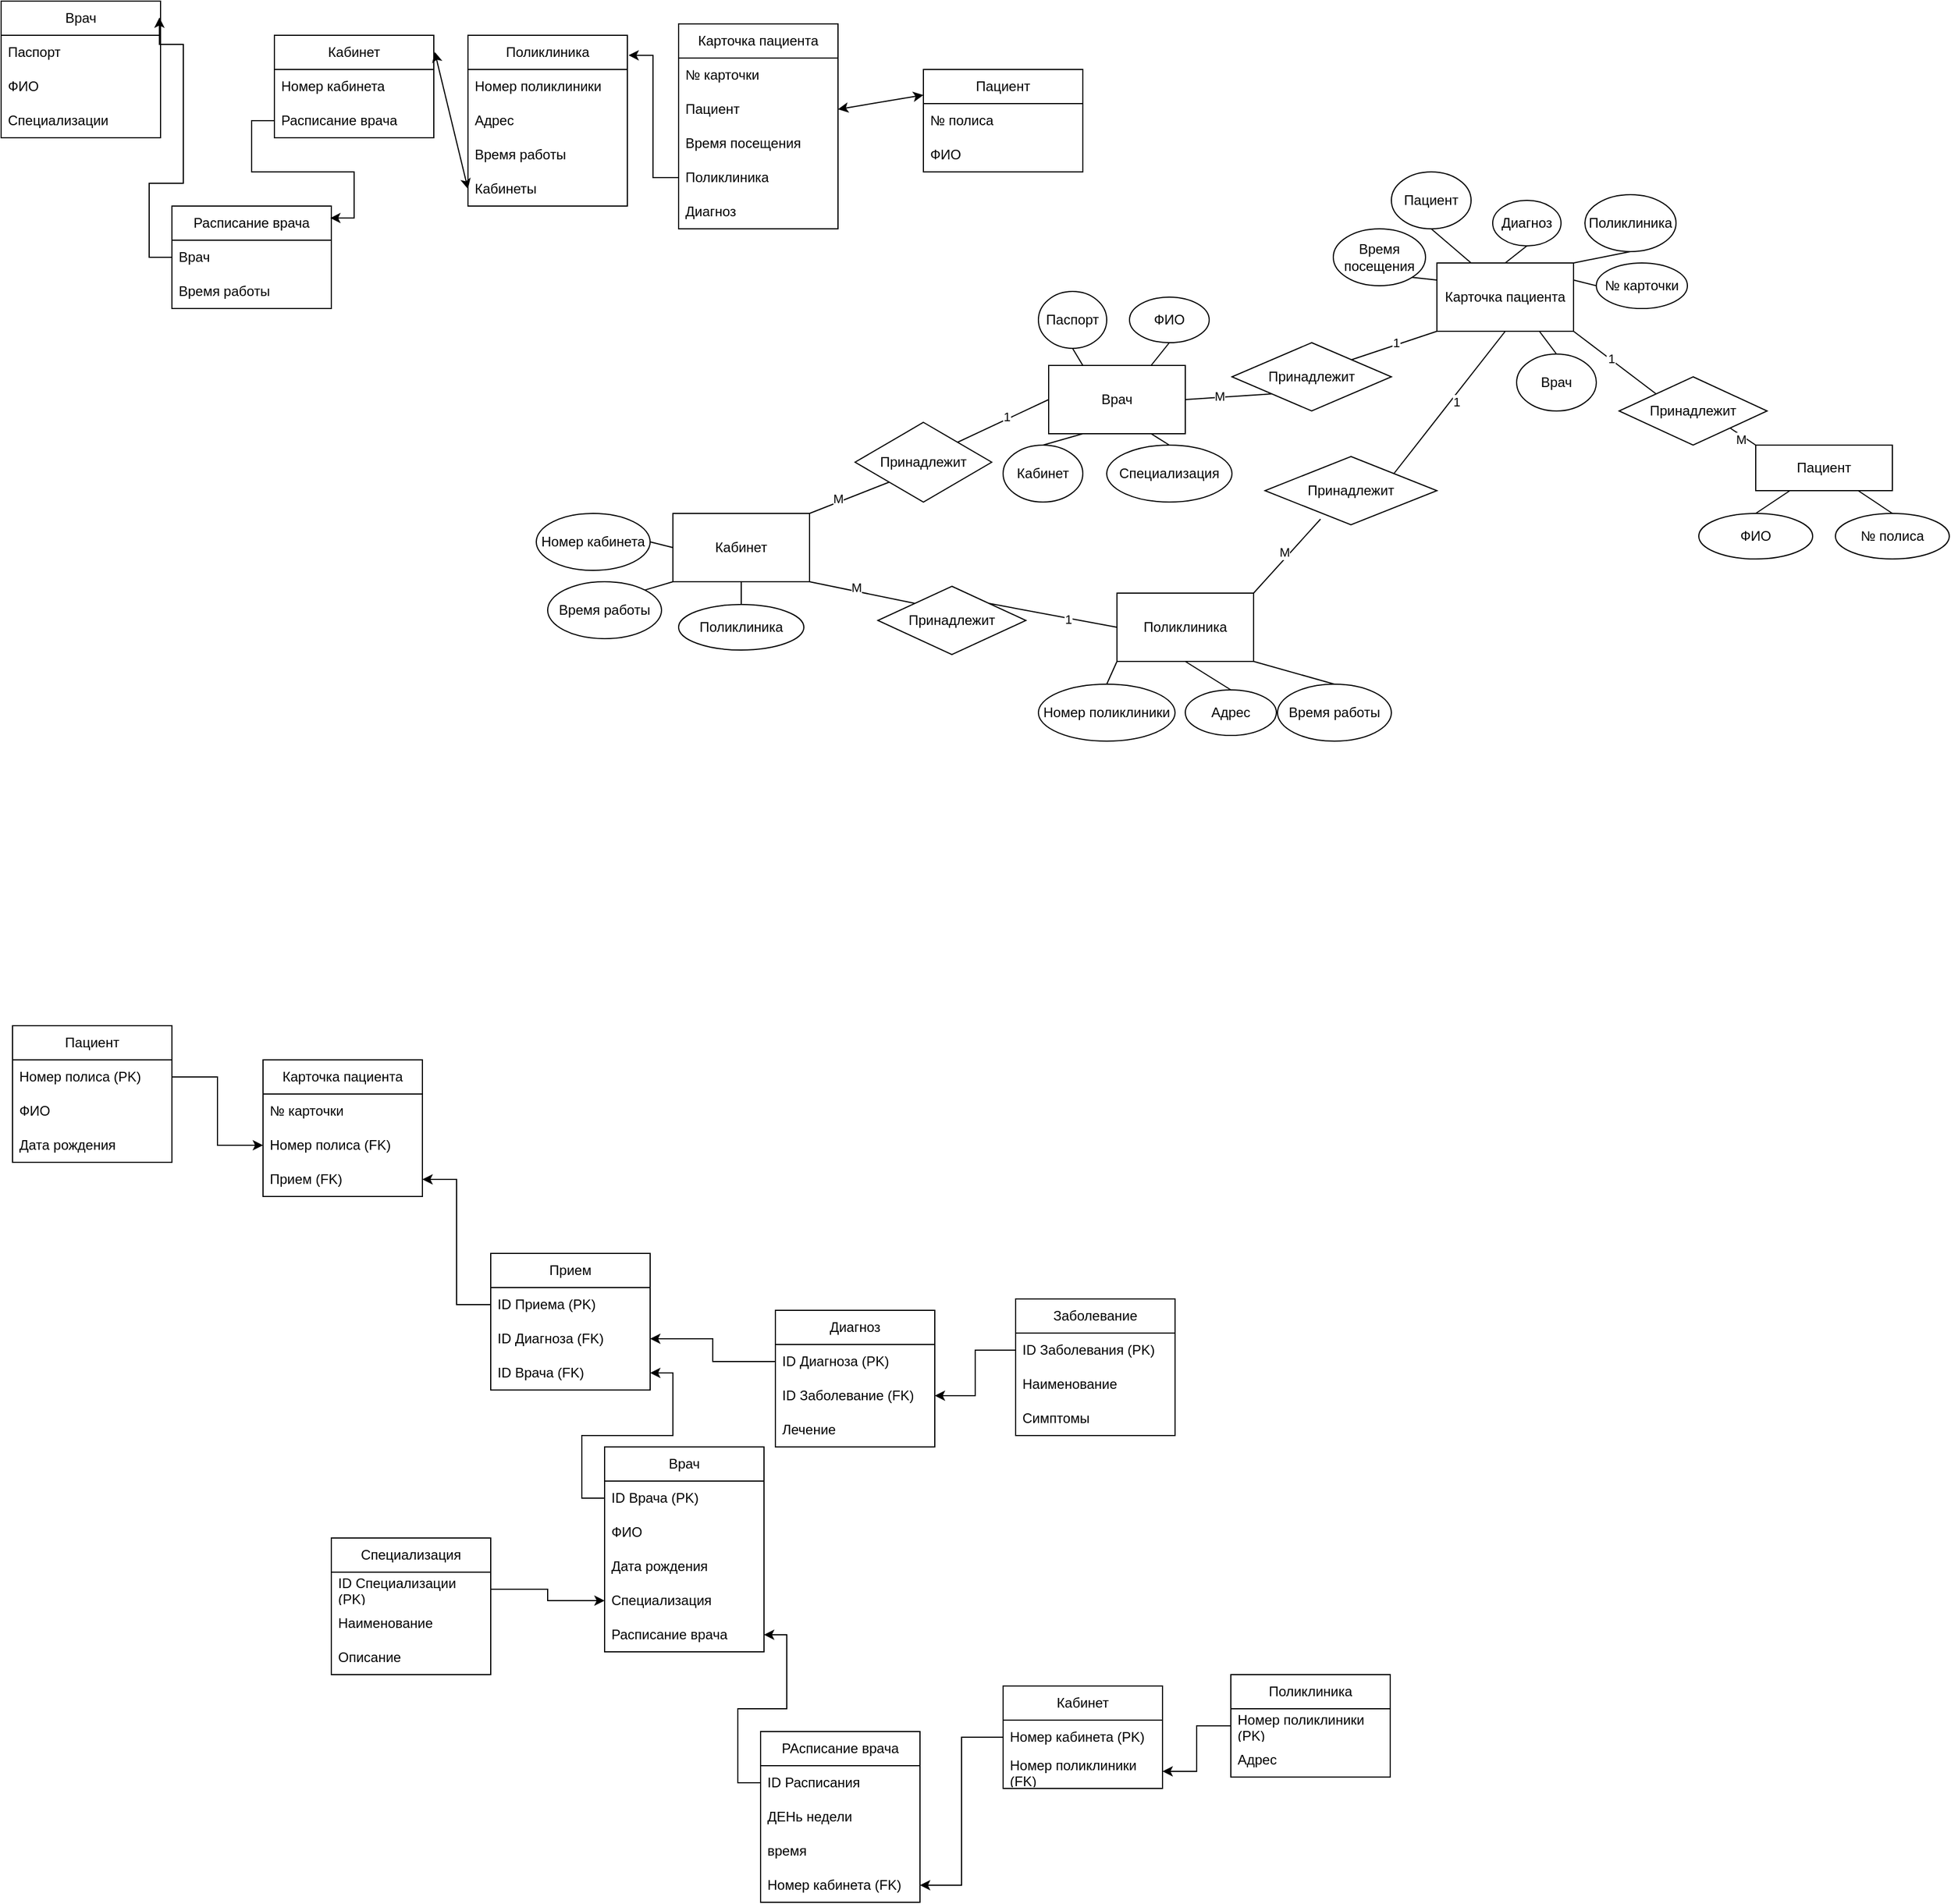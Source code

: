 <mxfile version="24.7.17">
  <diagram id="C5RBs43oDa-KdzZeNtuy" name="Page-1">
    <mxGraphModel dx="1720" dy="839" grid="1" gridSize="10" guides="1" tooltips="1" connect="1" arrows="1" fold="1" page="1" pageScale="1" pageWidth="827" pageHeight="1169" math="0" shadow="0">
      <root>
        <mxCell id="WIyWlLk6GJQsqaUBKTNV-0" />
        <mxCell id="WIyWlLk6GJQsqaUBKTNV-1" parent="WIyWlLk6GJQsqaUBKTNV-0" />
        <mxCell id="Oz2mtRvvrv4lFdwZd-dB-0" value="Поликлиника" style="swimlane;fontStyle=0;childLayout=stackLayout;horizontal=1;startSize=30;horizontalStack=0;resizeParent=1;resizeParentMax=0;resizeLast=0;collapsible=1;marginBottom=0;whiteSpace=wrap;html=1;" parent="WIyWlLk6GJQsqaUBKTNV-1" vertex="1">
          <mxGeometry x="430" y="40" width="140" height="150" as="geometry" />
        </mxCell>
        <mxCell id="Oz2mtRvvrv4lFdwZd-dB-1" value="Номер поликлиники" style="text;strokeColor=none;fillColor=none;align=left;verticalAlign=middle;spacingLeft=4;spacingRight=4;overflow=hidden;points=[[0,0.5],[1,0.5]];portConstraint=eastwest;rotatable=0;whiteSpace=wrap;html=1;" parent="Oz2mtRvvrv4lFdwZd-dB-0" vertex="1">
          <mxGeometry y="30" width="140" height="30" as="geometry" />
        </mxCell>
        <mxCell id="Oz2mtRvvrv4lFdwZd-dB-2" value="Адрес" style="text;strokeColor=none;fillColor=none;align=left;verticalAlign=middle;spacingLeft=4;spacingRight=4;overflow=hidden;points=[[0,0.5],[1,0.5]];portConstraint=eastwest;rotatable=0;whiteSpace=wrap;html=1;" parent="Oz2mtRvvrv4lFdwZd-dB-0" vertex="1">
          <mxGeometry y="60" width="140" height="30" as="geometry" />
        </mxCell>
        <mxCell id="_zfDwHAkZjQB-7DpmSPq-9" value="Время работы" style="text;strokeColor=none;fillColor=none;align=left;verticalAlign=middle;spacingLeft=4;spacingRight=4;overflow=hidden;points=[[0,0.5],[1,0.5]];portConstraint=eastwest;rotatable=0;whiteSpace=wrap;html=1;" vertex="1" parent="Oz2mtRvvrv4lFdwZd-dB-0">
          <mxGeometry y="90" width="140" height="30" as="geometry" />
        </mxCell>
        <mxCell id="Oz2mtRvvrv4lFdwZd-dB-3" value="Кабинеты" style="text;strokeColor=none;fillColor=none;align=left;verticalAlign=middle;spacingLeft=4;spacingRight=4;overflow=hidden;points=[[0,0.5],[1,0.5]];portConstraint=eastwest;rotatable=0;whiteSpace=wrap;html=1;" parent="Oz2mtRvvrv4lFdwZd-dB-0" vertex="1">
          <mxGeometry y="120" width="140" height="30" as="geometry" />
        </mxCell>
        <mxCell id="Oz2mtRvvrv4lFdwZd-dB-4" value="Врач" style="swimlane;fontStyle=0;childLayout=stackLayout;horizontal=1;startSize=30;horizontalStack=0;resizeParent=1;resizeParentMax=0;resizeLast=0;collapsible=1;marginBottom=0;whiteSpace=wrap;html=1;" parent="WIyWlLk6GJQsqaUBKTNV-1" vertex="1">
          <mxGeometry x="20" y="10" width="140" height="120" as="geometry" />
        </mxCell>
        <mxCell id="Oz2mtRvvrv4lFdwZd-dB-5" value="Паспорт" style="text;strokeColor=none;fillColor=none;align=left;verticalAlign=middle;spacingLeft=4;spacingRight=4;overflow=hidden;points=[[0,0.5],[1,0.5]];portConstraint=eastwest;rotatable=0;whiteSpace=wrap;html=1;" parent="Oz2mtRvvrv4lFdwZd-dB-4" vertex="1">
          <mxGeometry y="30" width="140" height="30" as="geometry" />
        </mxCell>
        <mxCell id="Oz2mtRvvrv4lFdwZd-dB-6" value="ФИО" style="text;strokeColor=none;fillColor=none;align=left;verticalAlign=middle;spacingLeft=4;spacingRight=4;overflow=hidden;points=[[0,0.5],[1,0.5]];portConstraint=eastwest;rotatable=0;whiteSpace=wrap;html=1;" parent="Oz2mtRvvrv4lFdwZd-dB-4" vertex="1">
          <mxGeometry y="60" width="140" height="30" as="geometry" />
        </mxCell>
        <mxCell id="Oz2mtRvvrv4lFdwZd-dB-9" value="Специализации" style="text;strokeColor=none;fillColor=none;align=left;verticalAlign=middle;spacingLeft=4;spacingRight=4;overflow=hidden;points=[[0,0.5],[1,0.5]];portConstraint=eastwest;rotatable=0;whiteSpace=wrap;html=1;" parent="Oz2mtRvvrv4lFdwZd-dB-4" vertex="1">
          <mxGeometry y="90" width="140" height="30" as="geometry" />
        </mxCell>
        <mxCell id="Oz2mtRvvrv4lFdwZd-dB-10" value="Кабинет" style="swimlane;fontStyle=0;childLayout=stackLayout;horizontal=1;startSize=30;horizontalStack=0;resizeParent=1;resizeParentMax=0;resizeLast=0;collapsible=1;marginBottom=0;whiteSpace=wrap;html=1;" parent="WIyWlLk6GJQsqaUBKTNV-1" vertex="1">
          <mxGeometry x="260" y="40" width="140" height="90" as="geometry" />
        </mxCell>
        <mxCell id="Oz2mtRvvrv4lFdwZd-dB-11" value="Номер кабинета" style="text;strokeColor=none;fillColor=none;align=left;verticalAlign=middle;spacingLeft=4;spacingRight=4;overflow=hidden;points=[[0,0.5],[1,0.5]];portConstraint=eastwest;rotatable=0;whiteSpace=wrap;html=1;" parent="Oz2mtRvvrv4lFdwZd-dB-10" vertex="1">
          <mxGeometry y="30" width="140" height="30" as="geometry" />
        </mxCell>
        <mxCell id="Oz2mtRvvrv4lFdwZd-dB-12" value="Расписание врача&amp;nbsp;" style="text;strokeColor=none;fillColor=none;align=left;verticalAlign=middle;spacingLeft=4;spacingRight=4;overflow=hidden;points=[[0,0.5],[1,0.5]];portConstraint=eastwest;rotatable=0;whiteSpace=wrap;html=1;" parent="Oz2mtRvvrv4lFdwZd-dB-10" vertex="1">
          <mxGeometry y="60" width="140" height="30" as="geometry" />
        </mxCell>
        <mxCell id="Oz2mtRvvrv4lFdwZd-dB-14" value="Пациент" style="swimlane;fontStyle=0;childLayout=stackLayout;horizontal=1;startSize=30;horizontalStack=0;resizeParent=1;resizeParentMax=0;resizeLast=0;collapsible=1;marginBottom=0;whiteSpace=wrap;html=1;" parent="WIyWlLk6GJQsqaUBKTNV-1" vertex="1">
          <mxGeometry x="830" y="70" width="140" height="90" as="geometry" />
        </mxCell>
        <mxCell id="Oz2mtRvvrv4lFdwZd-dB-15" value="№ полиса" style="text;strokeColor=none;fillColor=none;align=left;verticalAlign=middle;spacingLeft=4;spacingRight=4;overflow=hidden;points=[[0,0.5],[1,0.5]];portConstraint=eastwest;rotatable=0;whiteSpace=wrap;html=1;" parent="Oz2mtRvvrv4lFdwZd-dB-14" vertex="1">
          <mxGeometry y="30" width="140" height="30" as="geometry" />
        </mxCell>
        <mxCell id="Oz2mtRvvrv4lFdwZd-dB-16" value="ФИО" style="text;strokeColor=none;fillColor=none;align=left;verticalAlign=middle;spacingLeft=4;spacingRight=4;overflow=hidden;points=[[0,0.5],[1,0.5]];portConstraint=eastwest;rotatable=0;whiteSpace=wrap;html=1;" parent="Oz2mtRvvrv4lFdwZd-dB-14" vertex="1">
          <mxGeometry y="60" width="140" height="30" as="geometry" />
        </mxCell>
        <mxCell id="Oz2mtRvvrv4lFdwZd-dB-18" value="Карточка пациента" style="swimlane;fontStyle=0;childLayout=stackLayout;horizontal=1;startSize=30;horizontalStack=0;resizeParent=1;resizeParentMax=0;resizeLast=0;collapsible=1;marginBottom=0;whiteSpace=wrap;html=1;" parent="WIyWlLk6GJQsqaUBKTNV-1" vertex="1">
          <mxGeometry x="615" y="30" width="140" height="180" as="geometry" />
        </mxCell>
        <mxCell id="Oz2mtRvvrv4lFdwZd-dB-19" value="№ карточки" style="text;strokeColor=none;fillColor=none;align=left;verticalAlign=middle;spacingLeft=4;spacingRight=4;overflow=hidden;points=[[0,0.5],[1,0.5]];portConstraint=eastwest;rotatable=0;whiteSpace=wrap;html=1;" parent="Oz2mtRvvrv4lFdwZd-dB-18" vertex="1">
          <mxGeometry y="30" width="140" height="30" as="geometry" />
        </mxCell>
        <mxCell id="Oz2mtRvvrv4lFdwZd-dB-29" value="Пациент" style="text;strokeColor=none;fillColor=none;align=left;verticalAlign=middle;spacingLeft=4;spacingRight=4;overflow=hidden;points=[[0,0.5],[1,0.5]];portConstraint=eastwest;rotatable=0;whiteSpace=wrap;html=1;" parent="Oz2mtRvvrv4lFdwZd-dB-18" vertex="1">
          <mxGeometry y="60" width="140" height="30" as="geometry" />
        </mxCell>
        <mxCell id="Oz2mtRvvrv4lFdwZd-dB-21" value="Время посещения" style="text;strokeColor=none;fillColor=none;align=left;verticalAlign=middle;spacingLeft=4;spacingRight=4;overflow=hidden;points=[[0,0.5],[1,0.5]];portConstraint=eastwest;rotatable=0;whiteSpace=wrap;html=1;" parent="Oz2mtRvvrv4lFdwZd-dB-18" vertex="1">
          <mxGeometry y="90" width="140" height="30" as="geometry" />
        </mxCell>
        <mxCell id="Oz2mtRvvrv4lFdwZd-dB-20" value="Поликлиника" style="text;strokeColor=none;fillColor=none;align=left;verticalAlign=middle;spacingLeft=4;spacingRight=4;overflow=hidden;points=[[0,0.5],[1,0.5]];portConstraint=eastwest;rotatable=0;whiteSpace=wrap;html=1;" parent="Oz2mtRvvrv4lFdwZd-dB-18" vertex="1">
          <mxGeometry y="120" width="140" height="30" as="geometry" />
        </mxCell>
        <mxCell id="Oz2mtRvvrv4lFdwZd-dB-24" value="Диагноз" style="text;strokeColor=none;fillColor=none;align=left;verticalAlign=middle;spacingLeft=4;spacingRight=4;overflow=hidden;points=[[0,0.5],[1,0.5]];portConstraint=eastwest;rotatable=0;whiteSpace=wrap;html=1;" parent="Oz2mtRvvrv4lFdwZd-dB-18" vertex="1">
          <mxGeometry y="150" width="140" height="30" as="geometry" />
        </mxCell>
        <mxCell id="Oz2mtRvvrv4lFdwZd-dB-31" value="" style="endArrow=classic;startArrow=classic;html=1;rounded=0;exitX=1.006;exitY=0.163;exitDx=0;exitDy=0;entryX=0;entryY=0.5;entryDx=0;entryDy=0;exitPerimeter=0;" parent="WIyWlLk6GJQsqaUBKTNV-1" source="Oz2mtRvvrv4lFdwZd-dB-10" target="Oz2mtRvvrv4lFdwZd-dB-3" edge="1">
          <mxGeometry width="50" height="50" relative="1" as="geometry">
            <mxPoint x="480" y="290" as="sourcePoint" />
            <mxPoint x="530" y="240" as="targetPoint" />
          </mxGeometry>
        </mxCell>
        <mxCell id="Oz2mtRvvrv4lFdwZd-dB-33" value="" style="endArrow=classic;startArrow=classic;html=1;rounded=0;entryX=0;entryY=0.25;entryDx=0;entryDy=0;exitX=1;exitY=0.5;exitDx=0;exitDy=0;" parent="WIyWlLk6GJQsqaUBKTNV-1" source="Oz2mtRvvrv4lFdwZd-dB-29" target="Oz2mtRvvrv4lFdwZd-dB-14" edge="1">
          <mxGeometry width="50" height="50" relative="1" as="geometry">
            <mxPoint x="480" y="290" as="sourcePoint" />
            <mxPoint x="530" y="240" as="targetPoint" />
          </mxGeometry>
        </mxCell>
        <mxCell id="Oz2mtRvvrv4lFdwZd-dB-36" value="Пациент" style="rounded=0;whiteSpace=wrap;html=1;" parent="WIyWlLk6GJQsqaUBKTNV-1" vertex="1">
          <mxGeometry x="1561" y="400" width="120" height="40" as="geometry" />
        </mxCell>
        <mxCell id="Oz2mtRvvrv4lFdwZd-dB-37" value="&lt;span style=&quot;text-align: left;&quot;&gt;№ полиса&lt;/span&gt;" style="ellipse;whiteSpace=wrap;html=1;" parent="WIyWlLk6GJQsqaUBKTNV-1" vertex="1">
          <mxGeometry x="1631" y="460" width="100" height="40" as="geometry" />
        </mxCell>
        <mxCell id="Oz2mtRvvrv4lFdwZd-dB-38" value="&lt;span style=&quot;text-align: left;&quot;&gt;ФИО&lt;/span&gt;" style="ellipse;whiteSpace=wrap;html=1;" parent="WIyWlLk6GJQsqaUBKTNV-1" vertex="1">
          <mxGeometry x="1511" y="460" width="100" height="40" as="geometry" />
        </mxCell>
        <mxCell id="Oz2mtRvvrv4lFdwZd-dB-39" value="" style="endArrow=none;html=1;rounded=0;entryX=0.25;entryY=1;entryDx=0;entryDy=0;exitX=0.5;exitY=0;exitDx=0;exitDy=0;" parent="WIyWlLk6GJQsqaUBKTNV-1" source="Oz2mtRvvrv4lFdwZd-dB-38" target="Oz2mtRvvrv4lFdwZd-dB-36" edge="1">
          <mxGeometry width="50" height="50" relative="1" as="geometry">
            <mxPoint x="1561" y="490" as="sourcePoint" />
            <mxPoint x="1471" y="630" as="targetPoint" />
          </mxGeometry>
        </mxCell>
        <mxCell id="Oz2mtRvvrv4lFdwZd-dB-40" value="" style="endArrow=none;html=1;rounded=0;entryX=0.75;entryY=1;entryDx=0;entryDy=0;exitX=0.5;exitY=0;exitDx=0;exitDy=0;" parent="WIyWlLk6GJQsqaUBKTNV-1" source="Oz2mtRvvrv4lFdwZd-dB-37" target="Oz2mtRvvrv4lFdwZd-dB-36" edge="1">
          <mxGeometry width="50" height="50" relative="1" as="geometry">
            <mxPoint x="1341" y="540" as="sourcePoint" />
            <mxPoint x="1391" y="490" as="targetPoint" />
          </mxGeometry>
        </mxCell>
        <mxCell id="Oz2mtRvvrv4lFdwZd-dB-41" value="Карточка пациента" style="rounded=0;whiteSpace=wrap;html=1;" parent="WIyWlLk6GJQsqaUBKTNV-1" vertex="1">
          <mxGeometry x="1281" y="240" width="120" height="60" as="geometry" />
        </mxCell>
        <mxCell id="Oz2mtRvvrv4lFdwZd-dB-42" value="&lt;span style=&quot;text-align: left;&quot;&gt;Диагноз&lt;/span&gt;" style="ellipse;whiteSpace=wrap;html=1;" parent="WIyWlLk6GJQsqaUBKTNV-1" vertex="1">
          <mxGeometry x="1330" y="185" width="60" height="40" as="geometry" />
        </mxCell>
        <mxCell id="Oz2mtRvvrv4lFdwZd-dB-43" value="&lt;span style=&quot;text-align: left;&quot;&gt;№ карточки&lt;/span&gt;" style="ellipse;whiteSpace=wrap;html=1;" parent="WIyWlLk6GJQsqaUBKTNV-1" vertex="1">
          <mxGeometry x="1421" y="240" width="80" height="40" as="geometry" />
        </mxCell>
        <mxCell id="Oz2mtRvvrv4lFdwZd-dB-44" value="&lt;span style=&quot;text-align: left;&quot;&gt;Поликлиника&lt;/span&gt;" style="ellipse;whiteSpace=wrap;html=1;" parent="WIyWlLk6GJQsqaUBKTNV-1" vertex="1">
          <mxGeometry x="1411" y="180" width="80" height="50" as="geometry" />
        </mxCell>
        <mxCell id="Oz2mtRvvrv4lFdwZd-dB-45" value="&lt;span style=&quot;text-align: left;&quot;&gt;Пациент&lt;/span&gt;" style="ellipse;whiteSpace=wrap;html=1;" parent="WIyWlLk6GJQsqaUBKTNV-1" vertex="1">
          <mxGeometry x="1241" y="160" width="70" height="50" as="geometry" />
        </mxCell>
        <mxCell id="Oz2mtRvvrv4lFdwZd-dB-46" value="&lt;span style=&quot;text-align: left;&quot;&gt;Врач&lt;/span&gt;" style="ellipse;whiteSpace=wrap;html=1;" parent="WIyWlLk6GJQsqaUBKTNV-1" vertex="1">
          <mxGeometry x="1351" y="320" width="70" height="50" as="geometry" />
        </mxCell>
        <mxCell id="Oz2mtRvvrv4lFdwZd-dB-47" value="&lt;span style=&quot;text-align: left;&quot;&gt;Время посещения&lt;/span&gt;" style="ellipse;whiteSpace=wrap;html=1;" parent="WIyWlLk6GJQsqaUBKTNV-1" vertex="1">
          <mxGeometry x="1190" y="210" width="81" height="50" as="geometry" />
        </mxCell>
        <mxCell id="Oz2mtRvvrv4lFdwZd-dB-48" value="" style="endArrow=none;html=1;rounded=0;entryX=0.5;entryY=1;entryDx=0;entryDy=0;exitX=0.25;exitY=0;exitDx=0;exitDy=0;" parent="WIyWlLk6GJQsqaUBKTNV-1" source="Oz2mtRvvrv4lFdwZd-dB-41" target="Oz2mtRvvrv4lFdwZd-dB-45" edge="1">
          <mxGeometry width="50" height="50" relative="1" as="geometry">
            <mxPoint x="1141" y="440" as="sourcePoint" />
            <mxPoint x="1191" y="390" as="targetPoint" />
          </mxGeometry>
        </mxCell>
        <mxCell id="Oz2mtRvvrv4lFdwZd-dB-49" value="" style="endArrow=none;html=1;rounded=0;entryX=0.75;entryY=1;entryDx=0;entryDy=0;exitX=0.5;exitY=0;exitDx=0;exitDy=0;" parent="WIyWlLk6GJQsqaUBKTNV-1" source="Oz2mtRvvrv4lFdwZd-dB-46" target="Oz2mtRvvrv4lFdwZd-dB-41" edge="1">
          <mxGeometry width="50" height="50" relative="1" as="geometry">
            <mxPoint x="1141" y="440" as="sourcePoint" />
            <mxPoint x="1191" y="390" as="targetPoint" />
          </mxGeometry>
        </mxCell>
        <mxCell id="Oz2mtRvvrv4lFdwZd-dB-50" value="" style="endArrow=none;html=1;rounded=0;exitX=1;exitY=1;exitDx=0;exitDy=0;entryX=0;entryY=0.25;entryDx=0;entryDy=0;" parent="WIyWlLk6GJQsqaUBKTNV-1" source="Oz2mtRvvrv4lFdwZd-dB-47" target="Oz2mtRvvrv4lFdwZd-dB-41" edge="1">
          <mxGeometry width="50" height="50" relative="1" as="geometry">
            <mxPoint x="1141" y="440" as="sourcePoint" />
            <mxPoint x="1191" y="390" as="targetPoint" />
          </mxGeometry>
        </mxCell>
        <mxCell id="Oz2mtRvvrv4lFdwZd-dB-51" value="" style="endArrow=none;html=1;rounded=0;exitX=0.5;exitY=1;exitDx=0;exitDy=0;entryX=0.5;entryY=0;entryDx=0;entryDy=0;" parent="WIyWlLk6GJQsqaUBKTNV-1" source="Oz2mtRvvrv4lFdwZd-dB-42" target="Oz2mtRvvrv4lFdwZd-dB-41" edge="1">
          <mxGeometry width="50" height="50" relative="1" as="geometry">
            <mxPoint x="1141" y="440" as="sourcePoint" />
            <mxPoint x="1191" y="390" as="targetPoint" />
          </mxGeometry>
        </mxCell>
        <mxCell id="Oz2mtRvvrv4lFdwZd-dB-52" value="" style="endArrow=none;html=1;rounded=0;entryX=0.5;entryY=1;entryDx=0;entryDy=0;exitX=1;exitY=0;exitDx=0;exitDy=0;" parent="WIyWlLk6GJQsqaUBKTNV-1" source="Oz2mtRvvrv4lFdwZd-dB-41" target="Oz2mtRvvrv4lFdwZd-dB-44" edge="1">
          <mxGeometry width="50" height="50" relative="1" as="geometry">
            <mxPoint x="1141" y="440" as="sourcePoint" />
            <mxPoint x="1191" y="390" as="targetPoint" />
          </mxGeometry>
        </mxCell>
        <mxCell id="Oz2mtRvvrv4lFdwZd-dB-53" value="" style="endArrow=none;html=1;rounded=0;entryX=0;entryY=0.5;entryDx=0;entryDy=0;exitX=1;exitY=0.25;exitDx=0;exitDy=0;" parent="WIyWlLk6GJQsqaUBKTNV-1" source="Oz2mtRvvrv4lFdwZd-dB-41" target="Oz2mtRvvrv4lFdwZd-dB-43" edge="1">
          <mxGeometry width="50" height="50" relative="1" as="geometry">
            <mxPoint x="1340" y="460" as="sourcePoint" />
            <mxPoint x="1390" y="410" as="targetPoint" />
          </mxGeometry>
        </mxCell>
        <mxCell id="Oz2mtRvvrv4lFdwZd-dB-54" value="Принадлежит" style="rhombus;whiteSpace=wrap;html=1;" parent="WIyWlLk6GJQsqaUBKTNV-1" vertex="1">
          <mxGeometry x="1441" y="340" width="130" height="60" as="geometry" />
        </mxCell>
        <mxCell id="Oz2mtRvvrv4lFdwZd-dB-55" value="" style="endArrow=none;html=1;rounded=0;entryX=0;entryY=0;entryDx=0;entryDy=0;exitX=1;exitY=1;exitDx=0;exitDy=0;" parent="WIyWlLk6GJQsqaUBKTNV-1" source="Oz2mtRvvrv4lFdwZd-dB-54" target="Oz2mtRvvrv4lFdwZd-dB-36" edge="1">
          <mxGeometry width="50" height="50" relative="1" as="geometry">
            <mxPoint x="1141" y="440" as="sourcePoint" />
            <mxPoint x="1191" y="390" as="targetPoint" />
          </mxGeometry>
        </mxCell>
        <mxCell id="Oz2mtRvvrv4lFdwZd-dB-57" value="М" style="edgeLabel;html=1;align=center;verticalAlign=middle;resizable=0;points=[];" parent="Oz2mtRvvrv4lFdwZd-dB-55" vertex="1" connectable="0">
          <mxGeometry x="-0.021" y="-3" relative="1" as="geometry">
            <mxPoint as="offset" />
          </mxGeometry>
        </mxCell>
        <mxCell id="Oz2mtRvvrv4lFdwZd-dB-56" value="" style="endArrow=none;html=1;rounded=0;exitX=1;exitY=1;exitDx=0;exitDy=0;entryX=0;entryY=0;entryDx=0;entryDy=0;" parent="WIyWlLk6GJQsqaUBKTNV-1" source="Oz2mtRvvrv4lFdwZd-dB-41" target="Oz2mtRvvrv4lFdwZd-dB-54" edge="1">
          <mxGeometry width="50" height="50" relative="1" as="geometry">
            <mxPoint x="1141" y="440" as="sourcePoint" />
            <mxPoint x="1191" y="390" as="targetPoint" />
          </mxGeometry>
        </mxCell>
        <mxCell id="Oz2mtRvvrv4lFdwZd-dB-58" value="!" style="edgeLabel;html=1;align=center;verticalAlign=middle;resizable=0;points=[];" parent="Oz2mtRvvrv4lFdwZd-dB-56" vertex="1" connectable="0">
          <mxGeometry x="-0.162" y="-1" relative="1" as="geometry">
            <mxPoint as="offset" />
          </mxGeometry>
        </mxCell>
        <mxCell id="Oz2mtRvvrv4lFdwZd-dB-59" value="1" style="edgeLabel;html=1;align=center;verticalAlign=middle;resizable=0;points=[];" parent="Oz2mtRvvrv4lFdwZd-dB-56" vertex="1" connectable="0">
          <mxGeometry x="-0.126" y="1" relative="1" as="geometry">
            <mxPoint as="offset" />
          </mxGeometry>
        </mxCell>
        <mxCell id="Oz2mtRvvrv4lFdwZd-dB-64" value="Врач" style="rounded=0;whiteSpace=wrap;html=1;" parent="WIyWlLk6GJQsqaUBKTNV-1" vertex="1">
          <mxGeometry x="940" y="330" width="120" height="60" as="geometry" />
        </mxCell>
        <mxCell id="Oz2mtRvvrv4lFdwZd-dB-65" value="Паспорт" style="ellipse;whiteSpace=wrap;html=1;" parent="WIyWlLk6GJQsqaUBKTNV-1" vertex="1">
          <mxGeometry x="931" y="265" width="60" height="50" as="geometry" />
        </mxCell>
        <mxCell id="Oz2mtRvvrv4lFdwZd-dB-66" value="ФИО" style="ellipse;whiteSpace=wrap;html=1;" parent="WIyWlLk6GJQsqaUBKTNV-1" vertex="1">
          <mxGeometry x="1011" y="270" width="70" height="40" as="geometry" />
        </mxCell>
        <mxCell id="Oz2mtRvvrv4lFdwZd-dB-67" value="Специализация" style="ellipse;whiteSpace=wrap;html=1;" parent="WIyWlLk6GJQsqaUBKTNV-1" vertex="1">
          <mxGeometry x="991" y="400" width="110" height="50" as="geometry" />
        </mxCell>
        <mxCell id="Oz2mtRvvrv4lFdwZd-dB-68" value="Кабинет" style="ellipse;whiteSpace=wrap;html=1;" parent="WIyWlLk6GJQsqaUBKTNV-1" vertex="1">
          <mxGeometry x="900" y="400" width="70" height="50" as="geometry" />
        </mxCell>
        <mxCell id="Oz2mtRvvrv4lFdwZd-dB-69" value="" style="endArrow=none;html=1;rounded=0;entryX=0.5;entryY=1;entryDx=0;entryDy=0;exitX=0.75;exitY=0;exitDx=0;exitDy=0;" parent="WIyWlLk6GJQsqaUBKTNV-1" source="Oz2mtRvvrv4lFdwZd-dB-64" target="Oz2mtRvvrv4lFdwZd-dB-66" edge="1">
          <mxGeometry width="50" height="50" relative="1" as="geometry">
            <mxPoint x="1000" y="350" as="sourcePoint" />
            <mxPoint x="1050" y="300" as="targetPoint" />
          </mxGeometry>
        </mxCell>
        <mxCell id="Oz2mtRvvrv4lFdwZd-dB-70" value="" style="endArrow=none;html=1;rounded=0;exitX=0.5;exitY=1;exitDx=0;exitDy=0;entryX=0.25;entryY=0;entryDx=0;entryDy=0;" parent="WIyWlLk6GJQsqaUBKTNV-1" source="Oz2mtRvvrv4lFdwZd-dB-65" target="Oz2mtRvvrv4lFdwZd-dB-64" edge="1">
          <mxGeometry width="50" height="50" relative="1" as="geometry">
            <mxPoint x="1000" y="350" as="sourcePoint" />
            <mxPoint x="1050" y="300" as="targetPoint" />
          </mxGeometry>
        </mxCell>
        <mxCell id="Oz2mtRvvrv4lFdwZd-dB-71" value="" style="endArrow=none;html=1;rounded=0;exitX=0.5;exitY=0;exitDx=0;exitDy=0;entryX=0.75;entryY=1;entryDx=0;entryDy=0;" parent="WIyWlLk6GJQsqaUBKTNV-1" source="Oz2mtRvvrv4lFdwZd-dB-67" target="Oz2mtRvvrv4lFdwZd-dB-64" edge="1">
          <mxGeometry width="50" height="50" relative="1" as="geometry">
            <mxPoint x="1000" y="350" as="sourcePoint" />
            <mxPoint x="1050" y="300" as="targetPoint" />
          </mxGeometry>
        </mxCell>
        <mxCell id="Oz2mtRvvrv4lFdwZd-dB-72" value="" style="endArrow=none;html=1;rounded=0;exitX=0.5;exitY=0;exitDx=0;exitDy=0;entryX=0.25;entryY=1;entryDx=0;entryDy=0;" parent="WIyWlLk6GJQsqaUBKTNV-1" source="Oz2mtRvvrv4lFdwZd-dB-68" target="Oz2mtRvvrv4lFdwZd-dB-64" edge="1">
          <mxGeometry width="50" height="50" relative="1" as="geometry">
            <mxPoint x="1000" y="350" as="sourcePoint" />
            <mxPoint x="1050" y="300" as="targetPoint" />
          </mxGeometry>
        </mxCell>
        <mxCell id="Oz2mtRvvrv4lFdwZd-dB-73" value="Принадлежит" style="rhombus;whiteSpace=wrap;html=1;" parent="WIyWlLk6GJQsqaUBKTNV-1" vertex="1">
          <mxGeometry x="1101" y="310" width="140" height="60" as="geometry" />
        </mxCell>
        <mxCell id="Oz2mtRvvrv4lFdwZd-dB-74" value="" style="endArrow=none;html=1;rounded=0;exitX=1;exitY=0.5;exitDx=0;exitDy=0;entryX=0;entryY=1;entryDx=0;entryDy=0;" parent="WIyWlLk6GJQsqaUBKTNV-1" source="Oz2mtRvvrv4lFdwZd-dB-64" target="Oz2mtRvvrv4lFdwZd-dB-73" edge="1">
          <mxGeometry width="50" height="50" relative="1" as="geometry">
            <mxPoint x="1000" y="350" as="sourcePoint" />
            <mxPoint x="1136" y="285" as="targetPoint" />
          </mxGeometry>
        </mxCell>
        <mxCell id="Oz2mtRvvrv4lFdwZd-dB-76" value="М" style="edgeLabel;html=1;align=center;verticalAlign=middle;resizable=0;points=[];" parent="Oz2mtRvvrv4lFdwZd-dB-74" vertex="1" connectable="0">
          <mxGeometry x="-0.213" y="1" relative="1" as="geometry">
            <mxPoint as="offset" />
          </mxGeometry>
        </mxCell>
        <mxCell id="Oz2mtRvvrv4lFdwZd-dB-75" value="" style="endArrow=none;html=1;rounded=0;entryX=0;entryY=1;entryDx=0;entryDy=0;exitX=1;exitY=0;exitDx=0;exitDy=0;" parent="WIyWlLk6GJQsqaUBKTNV-1" source="Oz2mtRvvrv4lFdwZd-dB-73" target="Oz2mtRvvrv4lFdwZd-dB-41" edge="1">
          <mxGeometry width="50" height="50" relative="1" as="geometry">
            <mxPoint x="1000" y="420" as="sourcePoint" />
            <mxPoint x="1050" y="370" as="targetPoint" />
          </mxGeometry>
        </mxCell>
        <mxCell id="Oz2mtRvvrv4lFdwZd-dB-77" value="1" style="edgeLabel;html=1;align=center;verticalAlign=middle;resizable=0;points=[];" parent="Oz2mtRvvrv4lFdwZd-dB-75" vertex="1" connectable="0">
          <mxGeometry x="0.062" y="2" relative="1" as="geometry">
            <mxPoint as="offset" />
          </mxGeometry>
        </mxCell>
        <mxCell id="Oz2mtRvvrv4lFdwZd-dB-78" value="Кабинет" style="rounded=0;whiteSpace=wrap;html=1;" parent="WIyWlLk6GJQsqaUBKTNV-1" vertex="1">
          <mxGeometry x="610" y="460" width="120" height="60" as="geometry" />
        </mxCell>
        <mxCell id="Oz2mtRvvrv4lFdwZd-dB-79" value="&lt;span style=&quot;text-align: left;&quot;&gt;Номер кабинета&lt;/span&gt;" style="ellipse;whiteSpace=wrap;html=1;" parent="WIyWlLk6GJQsqaUBKTNV-1" vertex="1">
          <mxGeometry x="490" y="460" width="100" height="50" as="geometry" />
        </mxCell>
        <mxCell id="Oz2mtRvvrv4lFdwZd-dB-80" value="&lt;span style=&quot;text-align: left;&quot;&gt;Время работы&lt;/span&gt;" style="ellipse;whiteSpace=wrap;html=1;" parent="WIyWlLk6GJQsqaUBKTNV-1" vertex="1">
          <mxGeometry x="500" y="520" width="100" height="50" as="geometry" />
        </mxCell>
        <mxCell id="Oz2mtRvvrv4lFdwZd-dB-81" value="&lt;span style=&quot;text-align: left;&quot;&gt;Поликлиника&lt;/span&gt;" style="ellipse;whiteSpace=wrap;html=1;" parent="WIyWlLk6GJQsqaUBKTNV-1" vertex="1">
          <mxGeometry x="615" y="540" width="110" height="40" as="geometry" />
        </mxCell>
        <mxCell id="Oz2mtRvvrv4lFdwZd-dB-82" value="" style="endArrow=none;html=1;rounded=0;exitX=0.5;exitY=0;exitDx=0;exitDy=0;entryX=0.5;entryY=1;entryDx=0;entryDy=0;" parent="WIyWlLk6GJQsqaUBKTNV-1" source="Oz2mtRvvrv4lFdwZd-dB-81" target="Oz2mtRvvrv4lFdwZd-dB-78" edge="1">
          <mxGeometry width="50" height="50" relative="1" as="geometry">
            <mxPoint x="810" y="440" as="sourcePoint" />
            <mxPoint x="860" y="390" as="targetPoint" />
          </mxGeometry>
        </mxCell>
        <mxCell id="Oz2mtRvvrv4lFdwZd-dB-83" value="" style="endArrow=none;html=1;rounded=0;exitX=1;exitY=0;exitDx=0;exitDy=0;entryX=0;entryY=1;entryDx=0;entryDy=0;" parent="WIyWlLk6GJQsqaUBKTNV-1" source="Oz2mtRvvrv4lFdwZd-dB-80" target="Oz2mtRvvrv4lFdwZd-dB-78" edge="1">
          <mxGeometry width="50" height="50" relative="1" as="geometry">
            <mxPoint x="810" y="440" as="sourcePoint" />
            <mxPoint x="860" y="390" as="targetPoint" />
          </mxGeometry>
        </mxCell>
        <mxCell id="Oz2mtRvvrv4lFdwZd-dB-84" value="" style="endArrow=none;html=1;rounded=0;exitX=1;exitY=0.5;exitDx=0;exitDy=0;entryX=0;entryY=0.5;entryDx=0;entryDy=0;" parent="WIyWlLk6GJQsqaUBKTNV-1" source="Oz2mtRvvrv4lFdwZd-dB-79" target="Oz2mtRvvrv4lFdwZd-dB-78" edge="1">
          <mxGeometry width="50" height="50" relative="1" as="geometry">
            <mxPoint x="810" y="440" as="sourcePoint" />
            <mxPoint x="860" y="390" as="targetPoint" />
          </mxGeometry>
        </mxCell>
        <mxCell id="Oz2mtRvvrv4lFdwZd-dB-85" style="edgeStyle=orthogonalEdgeStyle;rounded=0;orthogonalLoop=1;jettySize=auto;html=1;exitX=0.5;exitY=1;exitDx=0;exitDy=0;" parent="WIyWlLk6GJQsqaUBKTNV-1" source="Oz2mtRvvrv4lFdwZd-dB-80" target="Oz2mtRvvrv4lFdwZd-dB-80" edge="1">
          <mxGeometry relative="1" as="geometry" />
        </mxCell>
        <mxCell id="Oz2mtRvvrv4lFdwZd-dB-86" value="Принадлежит" style="rhombus;whiteSpace=wrap;html=1;" parent="WIyWlLk6GJQsqaUBKTNV-1" vertex="1">
          <mxGeometry x="770" y="380" width="120" height="70" as="geometry" />
        </mxCell>
        <mxCell id="Oz2mtRvvrv4lFdwZd-dB-87" value="" style="endArrow=none;html=1;rounded=0;exitX=1;exitY=0;exitDx=0;exitDy=0;entryX=0;entryY=0.5;entryDx=0;entryDy=0;" parent="WIyWlLk6GJQsqaUBKTNV-1" source="Oz2mtRvvrv4lFdwZd-dB-86" target="Oz2mtRvvrv4lFdwZd-dB-64" edge="1">
          <mxGeometry width="50" height="50" relative="1" as="geometry">
            <mxPoint x="870" y="420" as="sourcePoint" />
            <mxPoint x="920" y="370" as="targetPoint" />
          </mxGeometry>
        </mxCell>
        <mxCell id="Oz2mtRvvrv4lFdwZd-dB-89" value="1" style="edgeLabel;html=1;align=center;verticalAlign=middle;resizable=0;points=[];" parent="Oz2mtRvvrv4lFdwZd-dB-87" vertex="1" connectable="0">
          <mxGeometry x="0.087" y="3" relative="1" as="geometry">
            <mxPoint x="1" as="offset" />
          </mxGeometry>
        </mxCell>
        <mxCell id="Oz2mtRvvrv4lFdwZd-dB-88" value="" style="endArrow=none;html=1;rounded=0;exitX=1;exitY=0;exitDx=0;exitDy=0;entryX=0;entryY=1;entryDx=0;entryDy=0;" parent="WIyWlLk6GJQsqaUBKTNV-1" source="Oz2mtRvvrv4lFdwZd-dB-78" target="Oz2mtRvvrv4lFdwZd-dB-86" edge="1">
          <mxGeometry width="50" height="50" relative="1" as="geometry">
            <mxPoint x="870" y="420" as="sourcePoint" />
            <mxPoint x="920" y="370" as="targetPoint" />
          </mxGeometry>
        </mxCell>
        <mxCell id="Oz2mtRvvrv4lFdwZd-dB-90" value="М" style="edgeLabel;html=1;align=center;verticalAlign=middle;resizable=0;points=[];" parent="Oz2mtRvvrv4lFdwZd-dB-88" vertex="1" connectable="0">
          <mxGeometry x="-0.279" y="3" relative="1" as="geometry">
            <mxPoint x="1" y="-1" as="offset" />
          </mxGeometry>
        </mxCell>
        <mxCell id="Oz2mtRvvrv4lFdwZd-dB-95" value="Поликлиника" style="rounded=0;whiteSpace=wrap;html=1;" parent="WIyWlLk6GJQsqaUBKTNV-1" vertex="1">
          <mxGeometry x="1000" y="530" width="120" height="60" as="geometry" />
        </mxCell>
        <mxCell id="Oz2mtRvvrv4lFdwZd-dB-96" value="&lt;span style=&quot;text-align: left;&quot;&gt;Номер поликлиники&lt;/span&gt;" style="ellipse;whiteSpace=wrap;html=1;" parent="WIyWlLk6GJQsqaUBKTNV-1" vertex="1">
          <mxGeometry x="931" y="610" width="120" height="50" as="geometry" />
        </mxCell>
        <mxCell id="Oz2mtRvvrv4lFdwZd-dB-97" value="&lt;span style=&quot;text-align: left;&quot;&gt;Адрес&lt;/span&gt;" style="ellipse;whiteSpace=wrap;html=1;" parent="WIyWlLk6GJQsqaUBKTNV-1" vertex="1">
          <mxGeometry x="1060" y="615" width="80" height="40" as="geometry" />
        </mxCell>
        <mxCell id="Oz2mtRvvrv4lFdwZd-dB-98" value="&lt;span style=&quot;text-align: left;&quot;&gt;Время работы&lt;/span&gt;" style="ellipse;whiteSpace=wrap;html=1;" parent="WIyWlLk6GJQsqaUBKTNV-1" vertex="1">
          <mxGeometry x="1141" y="610" width="100" height="50" as="geometry" />
        </mxCell>
        <mxCell id="Oz2mtRvvrv4lFdwZd-dB-99" value="" style="endArrow=none;html=1;rounded=0;exitX=0.5;exitY=0;exitDx=0;exitDy=0;entryX=0;entryY=1;entryDx=0;entryDy=0;" parent="WIyWlLk6GJQsqaUBKTNV-1" source="Oz2mtRvvrv4lFdwZd-dB-96" target="Oz2mtRvvrv4lFdwZd-dB-95" edge="1">
          <mxGeometry width="50" height="50" relative="1" as="geometry">
            <mxPoint x="870" y="420" as="sourcePoint" />
            <mxPoint x="920" y="370" as="targetPoint" />
          </mxGeometry>
        </mxCell>
        <mxCell id="Oz2mtRvvrv4lFdwZd-dB-100" value="" style="endArrow=none;html=1;rounded=0;exitX=0.5;exitY=0;exitDx=0;exitDy=0;entryX=0.5;entryY=1;entryDx=0;entryDy=0;" parent="WIyWlLk6GJQsqaUBKTNV-1" source="Oz2mtRvvrv4lFdwZd-dB-97" target="Oz2mtRvvrv4lFdwZd-dB-95" edge="1">
          <mxGeometry width="50" height="50" relative="1" as="geometry">
            <mxPoint x="870" y="420" as="sourcePoint" />
            <mxPoint x="920" y="370" as="targetPoint" />
          </mxGeometry>
        </mxCell>
        <mxCell id="Oz2mtRvvrv4lFdwZd-dB-101" value="" style="endArrow=none;html=1;rounded=0;exitX=0.5;exitY=0;exitDx=0;exitDy=0;entryX=1;entryY=1;entryDx=0;entryDy=0;" parent="WIyWlLk6GJQsqaUBKTNV-1" source="Oz2mtRvvrv4lFdwZd-dB-98" target="Oz2mtRvvrv4lFdwZd-dB-95" edge="1">
          <mxGeometry width="50" height="50" relative="1" as="geometry">
            <mxPoint x="870" y="420" as="sourcePoint" />
            <mxPoint x="920" y="370" as="targetPoint" />
          </mxGeometry>
        </mxCell>
        <mxCell id="Oz2mtRvvrv4lFdwZd-dB-102" value="Принадлежит" style="rhombus;whiteSpace=wrap;html=1;" parent="WIyWlLk6GJQsqaUBKTNV-1" vertex="1">
          <mxGeometry x="790" y="524" width="130" height="60" as="geometry" />
        </mxCell>
        <mxCell id="Oz2mtRvvrv4lFdwZd-dB-103" value="" style="endArrow=none;html=1;rounded=0;exitX=1;exitY=1;exitDx=0;exitDy=0;entryX=0;entryY=0;entryDx=0;entryDy=0;" parent="WIyWlLk6GJQsqaUBKTNV-1" source="Oz2mtRvvrv4lFdwZd-dB-78" target="Oz2mtRvvrv4lFdwZd-dB-102" edge="1">
          <mxGeometry width="50" height="50" relative="1" as="geometry">
            <mxPoint x="870" y="420" as="sourcePoint" />
            <mxPoint x="920" y="370" as="targetPoint" />
          </mxGeometry>
        </mxCell>
        <mxCell id="Oz2mtRvvrv4lFdwZd-dB-105" value="М" style="edgeLabel;html=1;align=center;verticalAlign=middle;resizable=0;points=[];" parent="Oz2mtRvvrv4lFdwZd-dB-103" vertex="1" connectable="0">
          <mxGeometry x="-0.142" y="3" relative="1" as="geometry">
            <mxPoint as="offset" />
          </mxGeometry>
        </mxCell>
        <mxCell id="Oz2mtRvvrv4lFdwZd-dB-104" value="" style="endArrow=none;html=1;rounded=0;exitX=1;exitY=0;exitDx=0;exitDy=0;entryX=0;entryY=0.5;entryDx=0;entryDy=0;" parent="WIyWlLk6GJQsqaUBKTNV-1" source="Oz2mtRvvrv4lFdwZd-dB-102" target="Oz2mtRvvrv4lFdwZd-dB-95" edge="1">
          <mxGeometry width="50" height="50" relative="1" as="geometry">
            <mxPoint x="870" y="420" as="sourcePoint" />
            <mxPoint x="920" y="370" as="targetPoint" />
          </mxGeometry>
        </mxCell>
        <mxCell id="Oz2mtRvvrv4lFdwZd-dB-106" value="1" style="edgeLabel;html=1;align=center;verticalAlign=middle;resizable=0;points=[];" parent="Oz2mtRvvrv4lFdwZd-dB-104" vertex="1" connectable="0">
          <mxGeometry x="0.229" y="-1" relative="1" as="geometry">
            <mxPoint as="offset" />
          </mxGeometry>
        </mxCell>
        <mxCell id="Oz2mtRvvrv4lFdwZd-dB-107" value="Принадлежит" style="rhombus;whiteSpace=wrap;html=1;" parent="WIyWlLk6GJQsqaUBKTNV-1" vertex="1">
          <mxGeometry x="1130" y="410" width="151" height="60" as="geometry" />
        </mxCell>
        <mxCell id="Oz2mtRvvrv4lFdwZd-dB-108" value="" style="endArrow=none;html=1;rounded=0;exitX=1;exitY=0;exitDx=0;exitDy=0;entryX=0.323;entryY=0.917;entryDx=0;entryDy=0;entryPerimeter=0;" parent="WIyWlLk6GJQsqaUBKTNV-1" source="Oz2mtRvvrv4lFdwZd-dB-95" target="Oz2mtRvvrv4lFdwZd-dB-107" edge="1">
          <mxGeometry width="50" height="50" relative="1" as="geometry">
            <mxPoint x="870" y="420" as="sourcePoint" />
            <mxPoint x="920" y="370" as="targetPoint" />
          </mxGeometry>
        </mxCell>
        <mxCell id="Oz2mtRvvrv4lFdwZd-dB-110" value="М" style="edgeLabel;html=1;align=center;verticalAlign=middle;resizable=0;points=[];" parent="Oz2mtRvvrv4lFdwZd-dB-108" vertex="1" connectable="0">
          <mxGeometry x="0.04" y="5" relative="1" as="geometry">
            <mxPoint y="1" as="offset" />
          </mxGeometry>
        </mxCell>
        <mxCell id="Oz2mtRvvrv4lFdwZd-dB-109" value="" style="endArrow=none;html=1;rounded=0;entryX=0.5;entryY=1;entryDx=0;entryDy=0;exitX=1;exitY=0;exitDx=0;exitDy=0;" parent="WIyWlLk6GJQsqaUBKTNV-1" source="Oz2mtRvvrv4lFdwZd-dB-107" target="Oz2mtRvvrv4lFdwZd-dB-41" edge="1">
          <mxGeometry width="50" height="50" relative="1" as="geometry">
            <mxPoint x="870" y="420" as="sourcePoint" />
            <mxPoint x="920" y="370" as="targetPoint" />
          </mxGeometry>
        </mxCell>
        <mxCell id="Oz2mtRvvrv4lFdwZd-dB-111" value="1" style="edgeLabel;html=1;align=center;verticalAlign=middle;resizable=0;points=[];" parent="Oz2mtRvvrv4lFdwZd-dB-109" vertex="1" connectable="0">
          <mxGeometry x="0.046" y="-4" relative="1" as="geometry">
            <mxPoint as="offset" />
          </mxGeometry>
        </mxCell>
        <mxCell id="_zfDwHAkZjQB-7DpmSPq-4" value="Расписание врача" style="swimlane;fontStyle=0;childLayout=stackLayout;horizontal=1;startSize=30;horizontalStack=0;resizeParent=1;resizeParentMax=0;resizeLast=0;collapsible=1;marginBottom=0;whiteSpace=wrap;html=1;" vertex="1" parent="WIyWlLk6GJQsqaUBKTNV-1">
          <mxGeometry x="170" y="190" width="140" height="90" as="geometry" />
        </mxCell>
        <mxCell id="_zfDwHAkZjQB-7DpmSPq-5" value="Врач" style="text;strokeColor=none;fillColor=none;align=left;verticalAlign=middle;spacingLeft=4;spacingRight=4;overflow=hidden;points=[[0,0.5],[1,0.5]];portConstraint=eastwest;rotatable=0;whiteSpace=wrap;html=1;" vertex="1" parent="_zfDwHAkZjQB-7DpmSPq-4">
          <mxGeometry y="30" width="140" height="30" as="geometry" />
        </mxCell>
        <mxCell id="_zfDwHAkZjQB-7DpmSPq-6" value="Время работы" style="text;strokeColor=none;fillColor=none;align=left;verticalAlign=middle;spacingLeft=4;spacingRight=4;overflow=hidden;points=[[0,0.5],[1,0.5]];portConstraint=eastwest;rotatable=0;whiteSpace=wrap;html=1;" vertex="1" parent="_zfDwHAkZjQB-7DpmSPq-4">
          <mxGeometry y="60" width="140" height="30" as="geometry" />
        </mxCell>
        <mxCell id="_zfDwHAkZjQB-7DpmSPq-10" style="edgeStyle=orthogonalEdgeStyle;rounded=0;orthogonalLoop=1;jettySize=auto;html=1;exitX=0;exitY=0.5;exitDx=0;exitDy=0;entryX=0.993;entryY=0.117;entryDx=0;entryDy=0;entryPerimeter=0;" edge="1" parent="WIyWlLk6GJQsqaUBKTNV-1" source="Oz2mtRvvrv4lFdwZd-dB-12" target="_zfDwHAkZjQB-7DpmSPq-4">
          <mxGeometry relative="1" as="geometry" />
        </mxCell>
        <mxCell id="_zfDwHAkZjQB-7DpmSPq-11" style="edgeStyle=orthogonalEdgeStyle;rounded=0;orthogonalLoop=1;jettySize=auto;html=1;exitX=0;exitY=0.5;exitDx=0;exitDy=0;entryX=0.993;entryY=0.12;entryDx=0;entryDy=0;entryPerimeter=0;" edge="1" parent="WIyWlLk6GJQsqaUBKTNV-1" source="_zfDwHAkZjQB-7DpmSPq-5" target="Oz2mtRvvrv4lFdwZd-dB-4">
          <mxGeometry relative="1" as="geometry">
            <Array as="points">
              <mxPoint x="150" y="235" />
              <mxPoint x="150" y="170" />
              <mxPoint x="180" y="170" />
              <mxPoint x="180" y="48" />
              <mxPoint x="159" y="48" />
            </Array>
          </mxGeometry>
        </mxCell>
        <mxCell id="_zfDwHAkZjQB-7DpmSPq-12" style="edgeStyle=orthogonalEdgeStyle;rounded=0;orthogonalLoop=1;jettySize=auto;html=1;exitX=0;exitY=0.5;exitDx=0;exitDy=0;entryX=1.007;entryY=0.117;entryDx=0;entryDy=0;entryPerimeter=0;" edge="1" parent="WIyWlLk6GJQsqaUBKTNV-1" source="Oz2mtRvvrv4lFdwZd-dB-20" target="Oz2mtRvvrv4lFdwZd-dB-0">
          <mxGeometry relative="1" as="geometry" />
        </mxCell>
        <mxCell id="_zfDwHAkZjQB-7DpmSPq-13" value="Пациент" style="swimlane;fontStyle=0;childLayout=stackLayout;horizontal=1;startSize=30;horizontalStack=0;resizeParent=1;resizeParentMax=0;resizeLast=0;collapsible=1;marginBottom=0;whiteSpace=wrap;html=1;" vertex="1" parent="WIyWlLk6GJQsqaUBKTNV-1">
          <mxGeometry x="30" y="910" width="140" height="120" as="geometry" />
        </mxCell>
        <mxCell id="_zfDwHAkZjQB-7DpmSPq-14" value="Номер полиса (PK)" style="text;strokeColor=none;fillColor=none;align=left;verticalAlign=middle;spacingLeft=4;spacingRight=4;overflow=hidden;points=[[0,0.5],[1,0.5]];portConstraint=eastwest;rotatable=0;whiteSpace=wrap;html=1;" vertex="1" parent="_zfDwHAkZjQB-7DpmSPq-13">
          <mxGeometry y="30" width="140" height="30" as="geometry" />
        </mxCell>
        <mxCell id="_zfDwHAkZjQB-7DpmSPq-15" value="ФИО" style="text;strokeColor=none;fillColor=none;align=left;verticalAlign=middle;spacingLeft=4;spacingRight=4;overflow=hidden;points=[[0,0.5],[1,0.5]];portConstraint=eastwest;rotatable=0;whiteSpace=wrap;html=1;" vertex="1" parent="_zfDwHAkZjQB-7DpmSPq-13">
          <mxGeometry y="60" width="140" height="30" as="geometry" />
        </mxCell>
        <mxCell id="_zfDwHAkZjQB-7DpmSPq-16" value="Дата рождения" style="text;strokeColor=none;fillColor=none;align=left;verticalAlign=middle;spacingLeft=4;spacingRight=4;overflow=hidden;points=[[0,0.5],[1,0.5]];portConstraint=eastwest;rotatable=0;whiteSpace=wrap;html=1;" vertex="1" parent="_zfDwHAkZjQB-7DpmSPq-13">
          <mxGeometry y="90" width="140" height="30" as="geometry" />
        </mxCell>
        <mxCell id="_zfDwHAkZjQB-7DpmSPq-17" value="Карточка пациента" style="swimlane;fontStyle=0;childLayout=stackLayout;horizontal=1;startSize=30;horizontalStack=0;resizeParent=1;resizeParentMax=0;resizeLast=0;collapsible=1;marginBottom=0;whiteSpace=wrap;html=1;" vertex="1" parent="WIyWlLk6GJQsqaUBKTNV-1">
          <mxGeometry x="250" y="940" width="140" height="120" as="geometry" />
        </mxCell>
        <mxCell id="_zfDwHAkZjQB-7DpmSPq-18" value="№ карточки" style="text;strokeColor=none;fillColor=none;align=left;verticalAlign=middle;spacingLeft=4;spacingRight=4;overflow=hidden;points=[[0,0.5],[1,0.5]];portConstraint=eastwest;rotatable=0;whiteSpace=wrap;html=1;" vertex="1" parent="_zfDwHAkZjQB-7DpmSPq-17">
          <mxGeometry y="30" width="140" height="30" as="geometry" />
        </mxCell>
        <mxCell id="_zfDwHAkZjQB-7DpmSPq-19" value="Номер полиса (FK)" style="text;strokeColor=none;fillColor=none;align=left;verticalAlign=middle;spacingLeft=4;spacingRight=4;overflow=hidden;points=[[0,0.5],[1,0.5]];portConstraint=eastwest;rotatable=0;whiteSpace=wrap;html=1;" vertex="1" parent="_zfDwHAkZjQB-7DpmSPq-17">
          <mxGeometry y="60" width="140" height="30" as="geometry" />
        </mxCell>
        <mxCell id="_zfDwHAkZjQB-7DpmSPq-27" value="Прием (FK)" style="text;strokeColor=none;fillColor=none;align=left;verticalAlign=middle;spacingLeft=4;spacingRight=4;overflow=hidden;points=[[0,0.5],[1,0.5]];portConstraint=eastwest;rotatable=0;whiteSpace=wrap;html=1;" vertex="1" parent="_zfDwHAkZjQB-7DpmSPq-17">
          <mxGeometry y="90" width="140" height="30" as="geometry" />
        </mxCell>
        <mxCell id="_zfDwHAkZjQB-7DpmSPq-23" style="edgeStyle=orthogonalEdgeStyle;rounded=0;orthogonalLoop=1;jettySize=auto;html=1;exitX=1;exitY=0.5;exitDx=0;exitDy=0;entryX=0;entryY=0.5;entryDx=0;entryDy=0;" edge="1" parent="WIyWlLk6GJQsqaUBKTNV-1" source="_zfDwHAkZjQB-7DpmSPq-14" target="_zfDwHAkZjQB-7DpmSPq-19">
          <mxGeometry relative="1" as="geometry" />
        </mxCell>
        <mxCell id="_zfDwHAkZjQB-7DpmSPq-28" value="Врач" style="swimlane;fontStyle=0;childLayout=stackLayout;horizontal=1;startSize=30;horizontalStack=0;resizeParent=1;resizeParentMax=0;resizeLast=0;collapsible=1;marginBottom=0;whiteSpace=wrap;html=1;" vertex="1" parent="WIyWlLk6GJQsqaUBKTNV-1">
          <mxGeometry x="550" y="1280" width="140" height="180" as="geometry" />
        </mxCell>
        <mxCell id="_zfDwHAkZjQB-7DpmSPq-29" value="ID Врача (PK)" style="text;strokeColor=none;fillColor=none;align=left;verticalAlign=middle;spacingLeft=4;spacingRight=4;overflow=hidden;points=[[0,0.5],[1,0.5]];portConstraint=eastwest;rotatable=0;whiteSpace=wrap;html=1;" vertex="1" parent="_zfDwHAkZjQB-7DpmSPq-28">
          <mxGeometry y="30" width="140" height="30" as="geometry" />
        </mxCell>
        <mxCell id="_zfDwHAkZjQB-7DpmSPq-30" value="ФИО" style="text;strokeColor=none;fillColor=none;align=left;verticalAlign=middle;spacingLeft=4;spacingRight=4;overflow=hidden;points=[[0,0.5],[1,0.5]];portConstraint=eastwest;rotatable=0;whiteSpace=wrap;html=1;" vertex="1" parent="_zfDwHAkZjQB-7DpmSPq-28">
          <mxGeometry y="60" width="140" height="30" as="geometry" />
        </mxCell>
        <mxCell id="_zfDwHAkZjQB-7DpmSPq-32" value="Дата рождения" style="text;strokeColor=none;fillColor=none;align=left;verticalAlign=middle;spacingLeft=4;spacingRight=4;overflow=hidden;points=[[0,0.5],[1,0.5]];portConstraint=eastwest;rotatable=0;whiteSpace=wrap;html=1;" vertex="1" parent="_zfDwHAkZjQB-7DpmSPq-28">
          <mxGeometry y="90" width="140" height="30" as="geometry" />
        </mxCell>
        <mxCell id="_zfDwHAkZjQB-7DpmSPq-31" value="Специализация" style="text;strokeColor=none;fillColor=none;align=left;verticalAlign=middle;spacingLeft=4;spacingRight=4;overflow=hidden;points=[[0,0.5],[1,0.5]];portConstraint=eastwest;rotatable=0;whiteSpace=wrap;html=1;" vertex="1" parent="_zfDwHAkZjQB-7DpmSPq-28">
          <mxGeometry y="120" width="140" height="30" as="geometry" />
        </mxCell>
        <mxCell id="_zfDwHAkZjQB-7DpmSPq-80" value="Расписание врача" style="text;strokeColor=none;fillColor=none;align=left;verticalAlign=middle;spacingLeft=4;spacingRight=4;overflow=hidden;points=[[0,0.5],[1,0.5]];portConstraint=eastwest;rotatable=0;whiteSpace=wrap;html=1;" vertex="1" parent="_zfDwHAkZjQB-7DpmSPq-28">
          <mxGeometry y="150" width="140" height="30" as="geometry" />
        </mxCell>
        <mxCell id="_zfDwHAkZjQB-7DpmSPq-34" value="Специализация" style="swimlane;fontStyle=0;childLayout=stackLayout;horizontal=1;startSize=30;horizontalStack=0;resizeParent=1;resizeParentMax=0;resizeLast=0;collapsible=1;marginBottom=0;whiteSpace=wrap;html=1;" vertex="1" parent="WIyWlLk6GJQsqaUBKTNV-1">
          <mxGeometry x="310" y="1360" width="140" height="120" as="geometry" />
        </mxCell>
        <mxCell id="_zfDwHAkZjQB-7DpmSPq-35" value="ID Специализации (PK)" style="text;strokeColor=none;fillColor=none;align=left;verticalAlign=middle;spacingLeft=4;spacingRight=4;overflow=hidden;points=[[0,0.5],[1,0.5]];portConstraint=eastwest;rotatable=0;whiteSpace=wrap;html=1;" vertex="1" parent="_zfDwHAkZjQB-7DpmSPq-34">
          <mxGeometry y="30" width="140" height="30" as="geometry" />
        </mxCell>
        <mxCell id="_zfDwHAkZjQB-7DpmSPq-36" value="Наименование" style="text;strokeColor=none;fillColor=none;align=left;verticalAlign=middle;spacingLeft=4;spacingRight=4;overflow=hidden;points=[[0,0.5],[1,0.5]];portConstraint=eastwest;rotatable=0;whiteSpace=wrap;html=1;" vertex="1" parent="_zfDwHAkZjQB-7DpmSPq-34">
          <mxGeometry y="60" width="140" height="30" as="geometry" />
        </mxCell>
        <mxCell id="_zfDwHAkZjQB-7DpmSPq-37" value="Описание" style="text;strokeColor=none;fillColor=none;align=left;verticalAlign=middle;spacingLeft=4;spacingRight=4;overflow=hidden;points=[[0,0.5],[1,0.5]];portConstraint=eastwest;rotatable=0;whiteSpace=wrap;html=1;" vertex="1" parent="_zfDwHAkZjQB-7DpmSPq-34">
          <mxGeometry y="90" width="140" height="30" as="geometry" />
        </mxCell>
        <mxCell id="_zfDwHAkZjQB-7DpmSPq-41" value="Прием" style="swimlane;fontStyle=0;childLayout=stackLayout;horizontal=1;startSize=30;horizontalStack=0;resizeParent=1;resizeParentMax=0;resizeLast=0;collapsible=1;marginBottom=0;whiteSpace=wrap;html=1;" vertex="1" parent="WIyWlLk6GJQsqaUBKTNV-1">
          <mxGeometry x="450" y="1110" width="140" height="120" as="geometry" />
        </mxCell>
        <mxCell id="_zfDwHAkZjQB-7DpmSPq-42" value="ID Приема (PK)" style="text;strokeColor=none;fillColor=none;align=left;verticalAlign=middle;spacingLeft=4;spacingRight=4;overflow=hidden;points=[[0,0.5],[1,0.5]];portConstraint=eastwest;rotatable=0;whiteSpace=wrap;html=1;" vertex="1" parent="_zfDwHAkZjQB-7DpmSPq-41">
          <mxGeometry y="30" width="140" height="30" as="geometry" />
        </mxCell>
        <mxCell id="_zfDwHAkZjQB-7DpmSPq-67" value="ID Диагноза (FK)" style="text;strokeColor=none;fillColor=none;align=left;verticalAlign=middle;spacingLeft=4;spacingRight=4;overflow=hidden;points=[[0,0.5],[1,0.5]];portConstraint=eastwest;rotatable=0;whiteSpace=wrap;html=1;" vertex="1" parent="_zfDwHAkZjQB-7DpmSPq-41">
          <mxGeometry y="60" width="140" height="30" as="geometry" />
        </mxCell>
        <mxCell id="_zfDwHAkZjQB-7DpmSPq-24" value="ID Врачa (FK)" style="text;strokeColor=none;fillColor=none;align=left;verticalAlign=middle;spacingLeft=4;spacingRight=4;overflow=hidden;points=[[0,0.5],[1,0.5]];portConstraint=eastwest;rotatable=0;whiteSpace=wrap;html=1;" vertex="1" parent="_zfDwHAkZjQB-7DpmSPq-41">
          <mxGeometry y="90" width="140" height="30" as="geometry" />
        </mxCell>
        <mxCell id="_zfDwHAkZjQB-7DpmSPq-45" style="edgeStyle=orthogonalEdgeStyle;rounded=0;orthogonalLoop=1;jettySize=auto;html=1;exitX=0;exitY=0.5;exitDx=0;exitDy=0;entryX=1;entryY=0.5;entryDx=0;entryDy=0;" edge="1" parent="WIyWlLk6GJQsqaUBKTNV-1" source="_zfDwHAkZjQB-7DpmSPq-29" target="_zfDwHAkZjQB-7DpmSPq-24">
          <mxGeometry relative="1" as="geometry" />
        </mxCell>
        <mxCell id="_zfDwHAkZjQB-7DpmSPq-47" style="edgeStyle=orthogonalEdgeStyle;rounded=0;orthogonalLoop=1;jettySize=auto;html=1;exitX=0;exitY=0.5;exitDx=0;exitDy=0;entryX=1;entryY=0.5;entryDx=0;entryDy=0;" edge="1" parent="WIyWlLk6GJQsqaUBKTNV-1" source="_zfDwHAkZjQB-7DpmSPq-42" target="_zfDwHAkZjQB-7DpmSPq-27">
          <mxGeometry relative="1" as="geometry" />
        </mxCell>
        <mxCell id="_zfDwHAkZjQB-7DpmSPq-48" value="Диагноз" style="swimlane;fontStyle=0;childLayout=stackLayout;horizontal=1;startSize=30;horizontalStack=0;resizeParent=1;resizeParentMax=0;resizeLast=0;collapsible=1;marginBottom=0;whiteSpace=wrap;html=1;" vertex="1" parent="WIyWlLk6GJQsqaUBKTNV-1">
          <mxGeometry x="700" y="1160" width="140" height="120" as="geometry" />
        </mxCell>
        <mxCell id="_zfDwHAkZjQB-7DpmSPq-49" value="ID Диагноза (PK)" style="text;strokeColor=none;fillColor=none;align=left;verticalAlign=middle;spacingLeft=4;spacingRight=4;overflow=hidden;points=[[0,0.5],[1,0.5]];portConstraint=eastwest;rotatable=0;whiteSpace=wrap;html=1;" vertex="1" parent="_zfDwHAkZjQB-7DpmSPq-48">
          <mxGeometry y="30" width="140" height="30" as="geometry" />
        </mxCell>
        <mxCell id="_zfDwHAkZjQB-7DpmSPq-50" value="ID Заболевание (FK)" style="text;strokeColor=none;fillColor=none;align=left;verticalAlign=middle;spacingLeft=4;spacingRight=4;overflow=hidden;points=[[0,0.5],[1,0.5]];portConstraint=eastwest;rotatable=0;whiteSpace=wrap;html=1;" vertex="1" parent="_zfDwHAkZjQB-7DpmSPq-48">
          <mxGeometry y="60" width="140" height="30" as="geometry" />
        </mxCell>
        <mxCell id="_zfDwHAkZjQB-7DpmSPq-26" value="Лечение" style="text;strokeColor=none;fillColor=none;align=left;verticalAlign=middle;spacingLeft=4;spacingRight=4;overflow=hidden;points=[[0,0.5],[1,0.5]];portConstraint=eastwest;rotatable=0;whiteSpace=wrap;html=1;" vertex="1" parent="_zfDwHAkZjQB-7DpmSPq-48">
          <mxGeometry y="90" width="140" height="30" as="geometry" />
        </mxCell>
        <mxCell id="_zfDwHAkZjQB-7DpmSPq-52" style="edgeStyle=orthogonalEdgeStyle;rounded=0;orthogonalLoop=1;jettySize=auto;html=1;exitX=0;exitY=0.5;exitDx=0;exitDy=0;entryX=1;entryY=0.5;entryDx=0;entryDy=0;" edge="1" parent="WIyWlLk6GJQsqaUBKTNV-1" source="_zfDwHAkZjQB-7DpmSPq-49" target="_zfDwHAkZjQB-7DpmSPq-67">
          <mxGeometry relative="1" as="geometry" />
        </mxCell>
        <mxCell id="_zfDwHAkZjQB-7DpmSPq-53" value="Заболевание" style="swimlane;fontStyle=0;childLayout=stackLayout;horizontal=1;startSize=30;horizontalStack=0;resizeParent=1;resizeParentMax=0;resizeLast=0;collapsible=1;marginBottom=0;whiteSpace=wrap;html=1;" vertex="1" parent="WIyWlLk6GJQsqaUBKTNV-1">
          <mxGeometry x="911" y="1150" width="140" height="120" as="geometry" />
        </mxCell>
        <mxCell id="_zfDwHAkZjQB-7DpmSPq-54" value="ID Заболевания (PK)" style="text;strokeColor=none;fillColor=none;align=left;verticalAlign=middle;spacingLeft=4;spacingRight=4;overflow=hidden;points=[[0,0.5],[1,0.5]];portConstraint=eastwest;rotatable=0;whiteSpace=wrap;html=1;" vertex="1" parent="_zfDwHAkZjQB-7DpmSPq-53">
          <mxGeometry y="30" width="140" height="30" as="geometry" />
        </mxCell>
        <mxCell id="_zfDwHAkZjQB-7DpmSPq-55" value="Наименование" style="text;strokeColor=none;fillColor=none;align=left;verticalAlign=middle;spacingLeft=4;spacingRight=4;overflow=hidden;points=[[0,0.5],[1,0.5]];portConstraint=eastwest;rotatable=0;whiteSpace=wrap;html=1;" vertex="1" parent="_zfDwHAkZjQB-7DpmSPq-53">
          <mxGeometry y="60" width="140" height="30" as="geometry" />
        </mxCell>
        <mxCell id="_zfDwHAkZjQB-7DpmSPq-25" value="Симптомы" style="text;strokeColor=none;fillColor=none;align=left;verticalAlign=middle;spacingLeft=4;spacingRight=4;overflow=hidden;points=[[0,0.5],[1,0.5]];portConstraint=eastwest;rotatable=0;whiteSpace=wrap;html=1;" vertex="1" parent="_zfDwHAkZjQB-7DpmSPq-53">
          <mxGeometry y="90" width="140" height="30" as="geometry" />
        </mxCell>
        <mxCell id="_zfDwHAkZjQB-7DpmSPq-57" style="edgeStyle=orthogonalEdgeStyle;rounded=0;orthogonalLoop=1;jettySize=auto;html=1;exitX=0;exitY=0.5;exitDx=0;exitDy=0;entryX=1;entryY=0.5;entryDx=0;entryDy=0;" edge="1" parent="WIyWlLk6GJQsqaUBKTNV-1" source="_zfDwHAkZjQB-7DpmSPq-54" target="_zfDwHAkZjQB-7DpmSPq-50">
          <mxGeometry relative="1" as="geometry" />
        </mxCell>
        <mxCell id="_zfDwHAkZjQB-7DpmSPq-58" value="Поликлиника" style="swimlane;fontStyle=0;childLayout=stackLayout;horizontal=1;startSize=30;horizontalStack=0;resizeParent=1;resizeParentMax=0;resizeLast=0;collapsible=1;marginBottom=0;whiteSpace=wrap;html=1;" vertex="1" parent="WIyWlLk6GJQsqaUBKTNV-1">
          <mxGeometry x="1100" y="1480" width="140" height="90" as="geometry" />
        </mxCell>
        <mxCell id="_zfDwHAkZjQB-7DpmSPq-59" value="Номер поликлиники (PK)" style="text;strokeColor=none;fillColor=none;align=left;verticalAlign=middle;spacingLeft=4;spacingRight=4;overflow=hidden;points=[[0,0.5],[1,0.5]];portConstraint=eastwest;rotatable=0;whiteSpace=wrap;html=1;" vertex="1" parent="_zfDwHAkZjQB-7DpmSPq-58">
          <mxGeometry y="30" width="140" height="30" as="geometry" />
        </mxCell>
        <mxCell id="_zfDwHAkZjQB-7DpmSPq-60" value="Адрес" style="text;strokeColor=none;fillColor=none;align=left;verticalAlign=middle;spacingLeft=4;spacingRight=4;overflow=hidden;points=[[0,0.5],[1,0.5]];portConstraint=eastwest;rotatable=0;whiteSpace=wrap;html=1;" vertex="1" parent="_zfDwHAkZjQB-7DpmSPq-58">
          <mxGeometry y="60" width="140" height="30" as="geometry" />
        </mxCell>
        <mxCell id="_zfDwHAkZjQB-7DpmSPq-62" value="Кабинет" style="swimlane;fontStyle=0;childLayout=stackLayout;horizontal=1;startSize=30;horizontalStack=0;resizeParent=1;resizeParentMax=0;resizeLast=0;collapsible=1;marginBottom=0;whiteSpace=wrap;html=1;" vertex="1" parent="WIyWlLk6GJQsqaUBKTNV-1">
          <mxGeometry x="900" y="1490" width="140" height="90" as="geometry" />
        </mxCell>
        <mxCell id="_zfDwHAkZjQB-7DpmSPq-63" value="Номер кабинета (PK)" style="text;strokeColor=none;fillColor=none;align=left;verticalAlign=middle;spacingLeft=4;spacingRight=4;overflow=hidden;points=[[0,0.5],[1,0.5]];portConstraint=eastwest;rotatable=0;whiteSpace=wrap;html=1;" vertex="1" parent="_zfDwHAkZjQB-7DpmSPq-62">
          <mxGeometry y="30" width="140" height="30" as="geometry" />
        </mxCell>
        <mxCell id="_zfDwHAkZjQB-7DpmSPq-64" value="Номер поликлиники (FK)" style="text;strokeColor=none;fillColor=none;align=left;verticalAlign=middle;spacingLeft=4;spacingRight=4;overflow=hidden;points=[[0,0.5],[1,0.5]];portConstraint=eastwest;rotatable=0;whiteSpace=wrap;html=1;" vertex="1" parent="_zfDwHAkZjQB-7DpmSPq-62">
          <mxGeometry y="60" width="140" height="30" as="geometry" />
        </mxCell>
        <mxCell id="_zfDwHAkZjQB-7DpmSPq-70" style="edgeStyle=orthogonalEdgeStyle;rounded=0;orthogonalLoop=1;jettySize=auto;html=1;exitX=0;exitY=0.5;exitDx=0;exitDy=0;entryX=1;entryY=0.5;entryDx=0;entryDy=0;" edge="1" parent="WIyWlLk6GJQsqaUBKTNV-1" source="_zfDwHAkZjQB-7DpmSPq-59" target="_zfDwHAkZjQB-7DpmSPq-64">
          <mxGeometry relative="1" as="geometry" />
        </mxCell>
        <mxCell id="_zfDwHAkZjQB-7DpmSPq-72" value="РАсписание врача" style="swimlane;fontStyle=0;childLayout=stackLayout;horizontal=1;startSize=30;horizontalStack=0;resizeParent=1;resizeParentMax=0;resizeLast=0;collapsible=1;marginBottom=0;whiteSpace=wrap;html=1;" vertex="1" parent="WIyWlLk6GJQsqaUBKTNV-1">
          <mxGeometry x="687" y="1530" width="140" height="150" as="geometry" />
        </mxCell>
        <mxCell id="_zfDwHAkZjQB-7DpmSPq-73" value="ID Расписания" style="text;strokeColor=none;fillColor=none;align=left;verticalAlign=middle;spacingLeft=4;spacingRight=4;overflow=hidden;points=[[0,0.5],[1,0.5]];portConstraint=eastwest;rotatable=0;whiteSpace=wrap;html=1;" vertex="1" parent="_zfDwHAkZjQB-7DpmSPq-72">
          <mxGeometry y="30" width="140" height="30" as="geometry" />
        </mxCell>
        <mxCell id="_zfDwHAkZjQB-7DpmSPq-82" value="ДЕНь недели" style="text;strokeColor=none;fillColor=none;align=left;verticalAlign=middle;spacingLeft=4;spacingRight=4;overflow=hidden;points=[[0,0.5],[1,0.5]];portConstraint=eastwest;rotatable=0;whiteSpace=wrap;html=1;" vertex="1" parent="_zfDwHAkZjQB-7DpmSPq-72">
          <mxGeometry y="60" width="140" height="30" as="geometry" />
        </mxCell>
        <mxCell id="_zfDwHAkZjQB-7DpmSPq-83" value="время" style="text;strokeColor=none;fillColor=none;align=left;verticalAlign=middle;spacingLeft=4;spacingRight=4;overflow=hidden;points=[[0,0.5],[1,0.5]];portConstraint=eastwest;rotatable=0;whiteSpace=wrap;html=1;" vertex="1" parent="_zfDwHAkZjQB-7DpmSPq-72">
          <mxGeometry y="90" width="140" height="30" as="geometry" />
        </mxCell>
        <mxCell id="_zfDwHAkZjQB-7DpmSPq-75" value="Номер кабинета (FK)" style="text;strokeColor=none;fillColor=none;align=left;verticalAlign=middle;spacingLeft=4;spacingRight=4;overflow=hidden;points=[[0,0.5],[1,0.5]];portConstraint=eastwest;rotatable=0;whiteSpace=wrap;html=1;" vertex="1" parent="_zfDwHAkZjQB-7DpmSPq-72">
          <mxGeometry y="120" width="140" height="30" as="geometry" />
        </mxCell>
        <mxCell id="_zfDwHAkZjQB-7DpmSPq-78" style="edgeStyle=orthogonalEdgeStyle;rounded=0;orthogonalLoop=1;jettySize=auto;html=1;exitX=0;exitY=0.5;exitDx=0;exitDy=0;entryX=1;entryY=0.5;entryDx=0;entryDy=0;" edge="1" parent="WIyWlLk6GJQsqaUBKTNV-1" source="_zfDwHAkZjQB-7DpmSPq-63" target="_zfDwHAkZjQB-7DpmSPq-75">
          <mxGeometry relative="1" as="geometry" />
        </mxCell>
        <mxCell id="_zfDwHAkZjQB-7DpmSPq-79" style="edgeStyle=orthogonalEdgeStyle;rounded=0;orthogonalLoop=1;jettySize=auto;html=1;exitX=1;exitY=0.5;exitDx=0;exitDy=0;entryX=0;entryY=0.5;entryDx=0;entryDy=0;" edge="1" parent="WIyWlLk6GJQsqaUBKTNV-1" source="_zfDwHAkZjQB-7DpmSPq-35" target="_zfDwHAkZjQB-7DpmSPq-31">
          <mxGeometry relative="1" as="geometry" />
        </mxCell>
        <mxCell id="_zfDwHAkZjQB-7DpmSPq-81" style="edgeStyle=orthogonalEdgeStyle;rounded=0;orthogonalLoop=1;jettySize=auto;html=1;exitX=0;exitY=0.5;exitDx=0;exitDy=0;entryX=1;entryY=0.5;entryDx=0;entryDy=0;" edge="1" parent="WIyWlLk6GJQsqaUBKTNV-1" source="_zfDwHAkZjQB-7DpmSPq-73" target="_zfDwHAkZjQB-7DpmSPq-80">
          <mxGeometry relative="1" as="geometry" />
        </mxCell>
      </root>
    </mxGraphModel>
  </diagram>
</mxfile>
